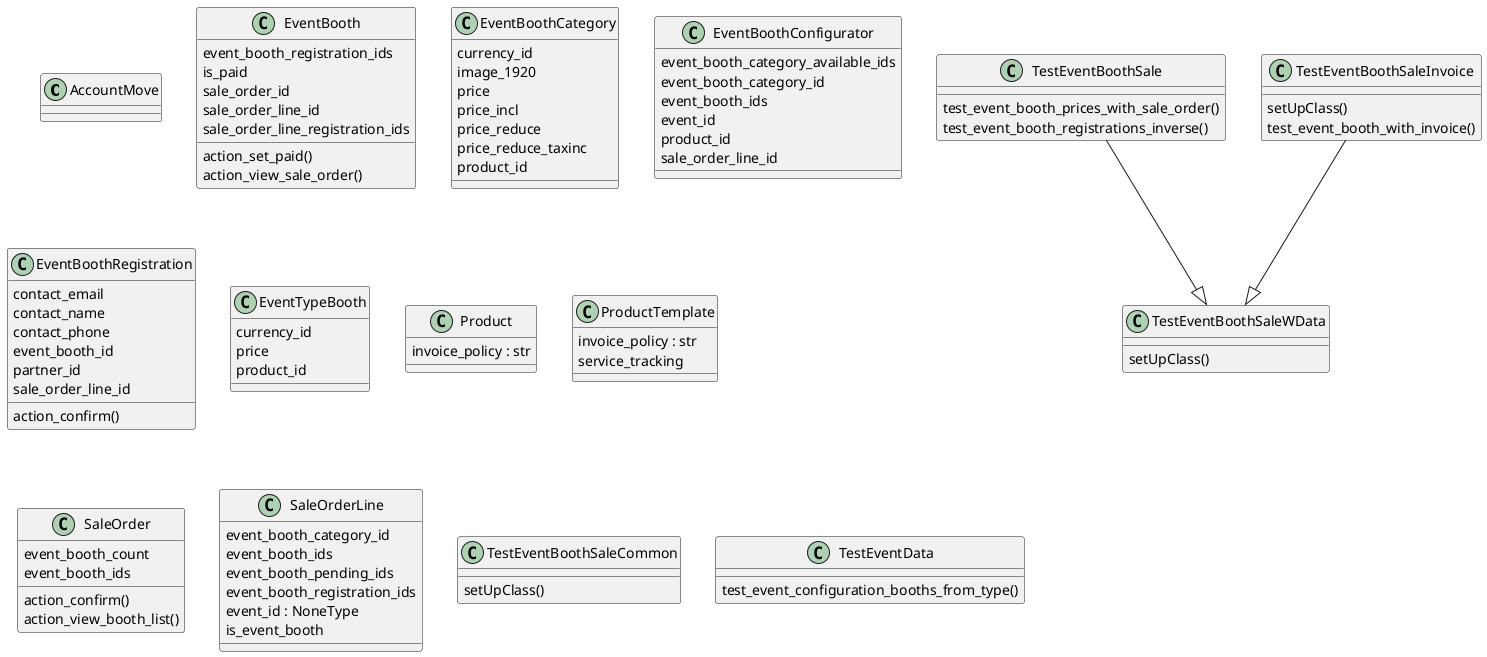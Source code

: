 @startuml classes_event_booth_sale
set namespaceSeparator none
class "AccountMove" as odoo_src.odoo.addons.event_booth_sale.models.account_move.AccountMove {
}
class "EventBooth" as odoo_src.odoo.addons.event_booth_sale.models.event_booth.EventBooth {
  event_booth_registration_ids
  is_paid
  sale_order_id
  sale_order_line_id
  sale_order_line_registration_ids
  action_set_paid()
  action_view_sale_order()
}
class "EventBoothCategory" as odoo_src.odoo.addons.event_booth_sale.models.event_booth_category.EventBoothCategory {
  currency_id
  image_1920
  price
  price_incl
  price_reduce
  price_reduce_taxinc
  product_id
}
class "EventBoothConfigurator" as odoo_src.odoo.addons.event_booth_sale.wizard.event_booth_configurator.EventBoothConfigurator {
  event_booth_category_available_ids
  event_booth_category_id
  event_booth_ids
  event_id
  product_id
  sale_order_line_id
}
class "EventBoothRegistration" as odoo_src.odoo.addons.event_booth_sale.models.event_booth_registration.EventBoothRegistration {
  contact_email
  contact_name
  contact_phone
  event_booth_id
  partner_id
  sale_order_line_id
  action_confirm()
}
class "EventTypeBooth" as odoo_src.odoo.addons.event_booth_sale.models.event_type_booth.EventTypeBooth {
  currency_id
  price
  product_id
}
class "Product" as odoo_src.odoo.addons.event_booth_sale.models.product_product.Product {
  invoice_policy : str
}
class "ProductTemplate" as odoo_src.odoo.addons.event_booth_sale.models.product_template.ProductTemplate {
  invoice_policy : str
  service_tracking
}
class "SaleOrder" as odoo_src.odoo.addons.event_booth_sale.models.sale_order.SaleOrder {
  event_booth_count
  event_booth_ids
  action_confirm()
  action_view_booth_list()
}
class "SaleOrderLine" as odoo_src.odoo.addons.event_booth_sale.models.sale_order_line.SaleOrderLine {
  event_booth_category_id
  event_booth_ids
  event_booth_pending_ids
  event_booth_registration_ids
  event_id : NoneType
  is_event_booth
}
class "TestEventBoothSale" as odoo_src.odoo.addons.event_booth_sale.tests.test_event_booth_sale.TestEventBoothSale {
  test_event_booth_prices_with_sale_order()
  test_event_booth_registrations_inverse()
}
class "TestEventBoothSaleCommon" as odoo_src.odoo.addons.event_booth_sale.tests.common.TestEventBoothSaleCommon {
  setUpClass()
}
class "TestEventBoothSaleInvoice" as odoo_src.odoo.addons.event_booth_sale.tests.test_event_booth_sale.TestEventBoothSaleInvoice {
  setUpClass()
  test_event_booth_with_invoice()
}
class "TestEventBoothSaleWData" as odoo_src.odoo.addons.event_booth_sale.tests.test_event_booth_sale.TestEventBoothSaleWData {
  setUpClass()
}
class "TestEventData" as odoo_src.odoo.addons.event_booth_sale.tests.test_event_internals.TestEventData {
  test_event_configuration_booths_from_type()
}
odoo_src.odoo.addons.event_booth_sale.tests.test_event_booth_sale.TestEventBoothSale --|> odoo_src.odoo.addons.event_booth_sale.tests.test_event_booth_sale.TestEventBoothSaleWData
odoo_src.odoo.addons.event_booth_sale.tests.test_event_booth_sale.TestEventBoothSaleInvoice --|> odoo_src.odoo.addons.event_booth_sale.tests.test_event_booth_sale.TestEventBoothSaleWData
@enduml
